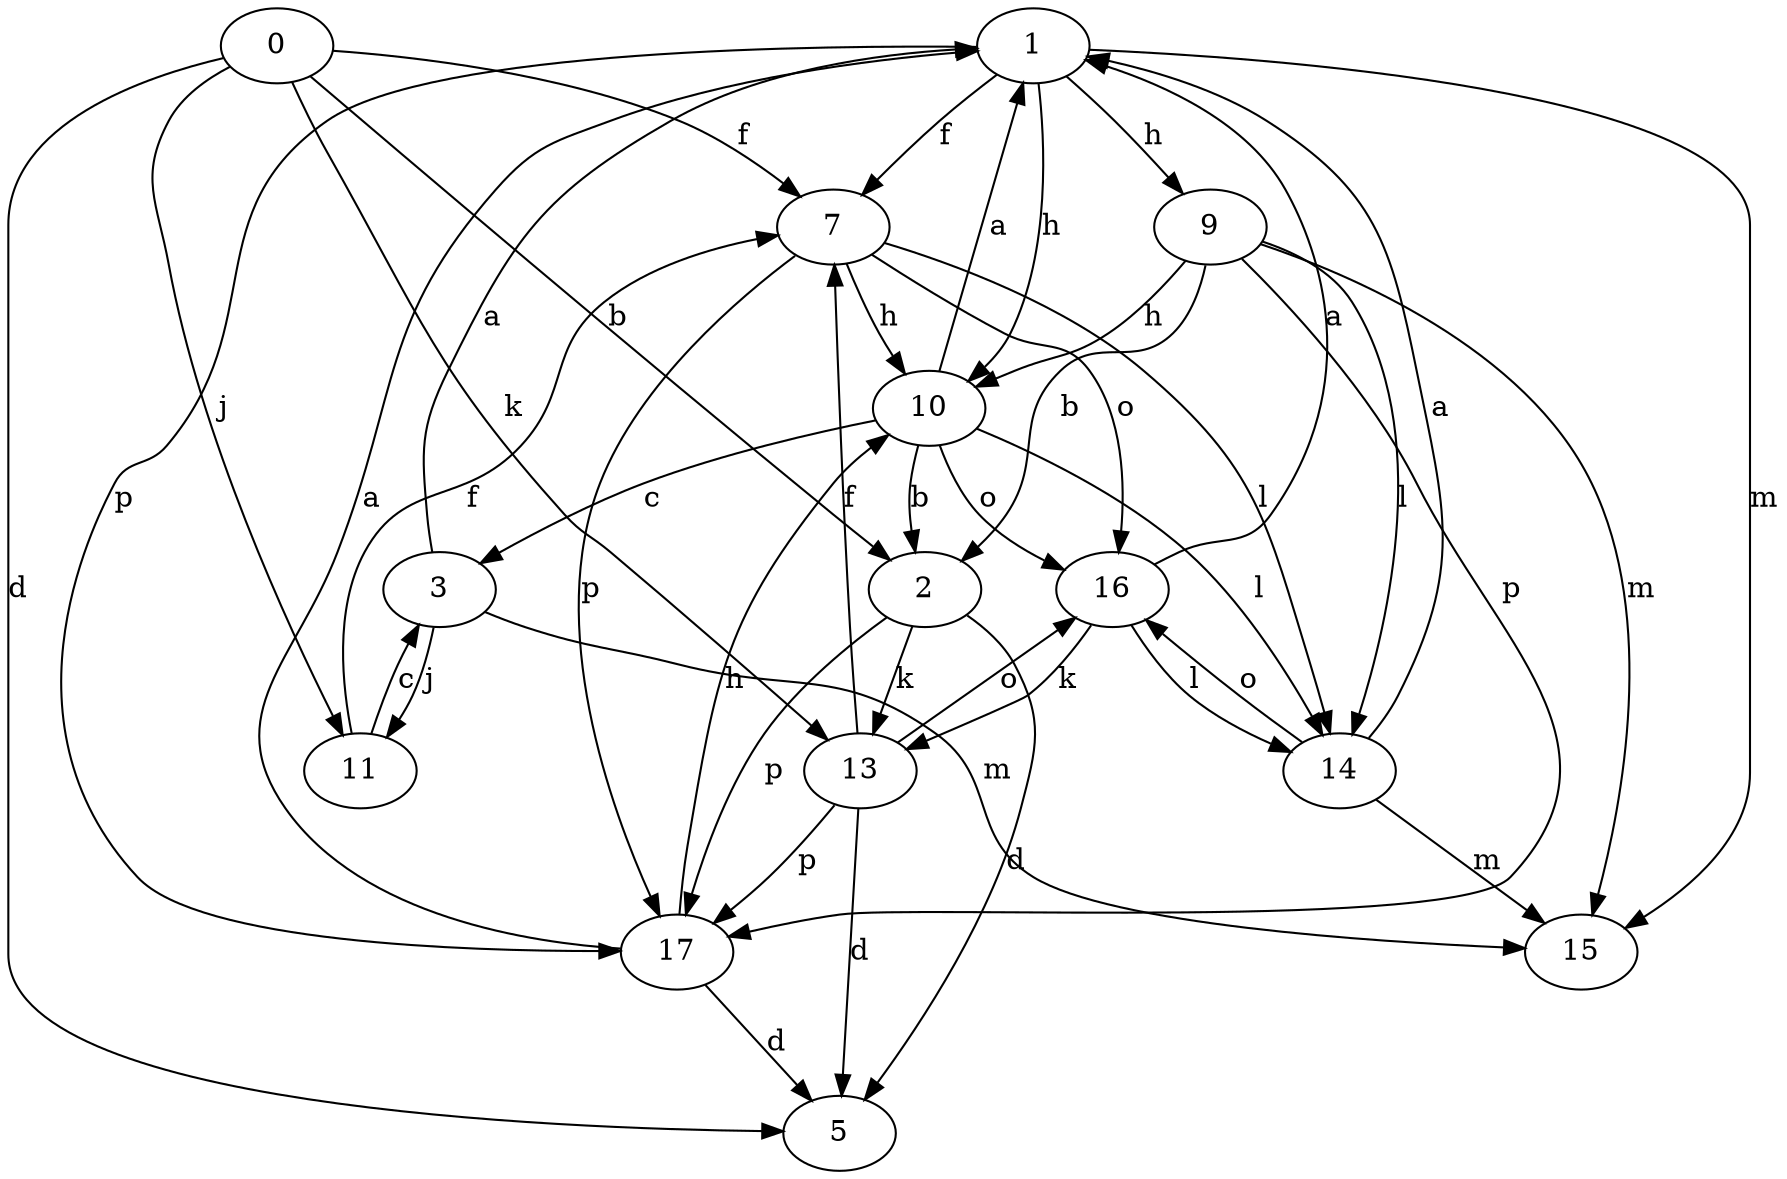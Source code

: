 strict digraph  {
1;
2;
3;
5;
0;
7;
9;
10;
11;
13;
14;
15;
16;
17;
1 -> 7  [label=f];
1 -> 9  [label=h];
1 -> 10  [label=h];
1 -> 15  [label=m];
1 -> 17  [label=p];
2 -> 5  [label=d];
2 -> 13  [label=k];
2 -> 17  [label=p];
3 -> 1  [label=a];
3 -> 11  [label=j];
3 -> 15  [label=m];
0 -> 2  [label=b];
0 -> 5  [label=d];
0 -> 7  [label=f];
0 -> 11  [label=j];
0 -> 13  [label=k];
7 -> 10  [label=h];
7 -> 14  [label=l];
7 -> 16  [label=o];
7 -> 17  [label=p];
9 -> 2  [label=b];
9 -> 10  [label=h];
9 -> 14  [label=l];
9 -> 15  [label=m];
9 -> 17  [label=p];
10 -> 1  [label=a];
10 -> 2  [label=b];
10 -> 3  [label=c];
10 -> 14  [label=l];
10 -> 16  [label=o];
11 -> 3  [label=c];
11 -> 7  [label=f];
13 -> 5  [label=d];
13 -> 7  [label=f];
13 -> 16  [label=o];
13 -> 17  [label=p];
14 -> 1  [label=a];
14 -> 15  [label=m];
14 -> 16  [label=o];
16 -> 1  [label=a];
16 -> 13  [label=k];
16 -> 14  [label=l];
17 -> 1  [label=a];
17 -> 5  [label=d];
17 -> 10  [label=h];
}
